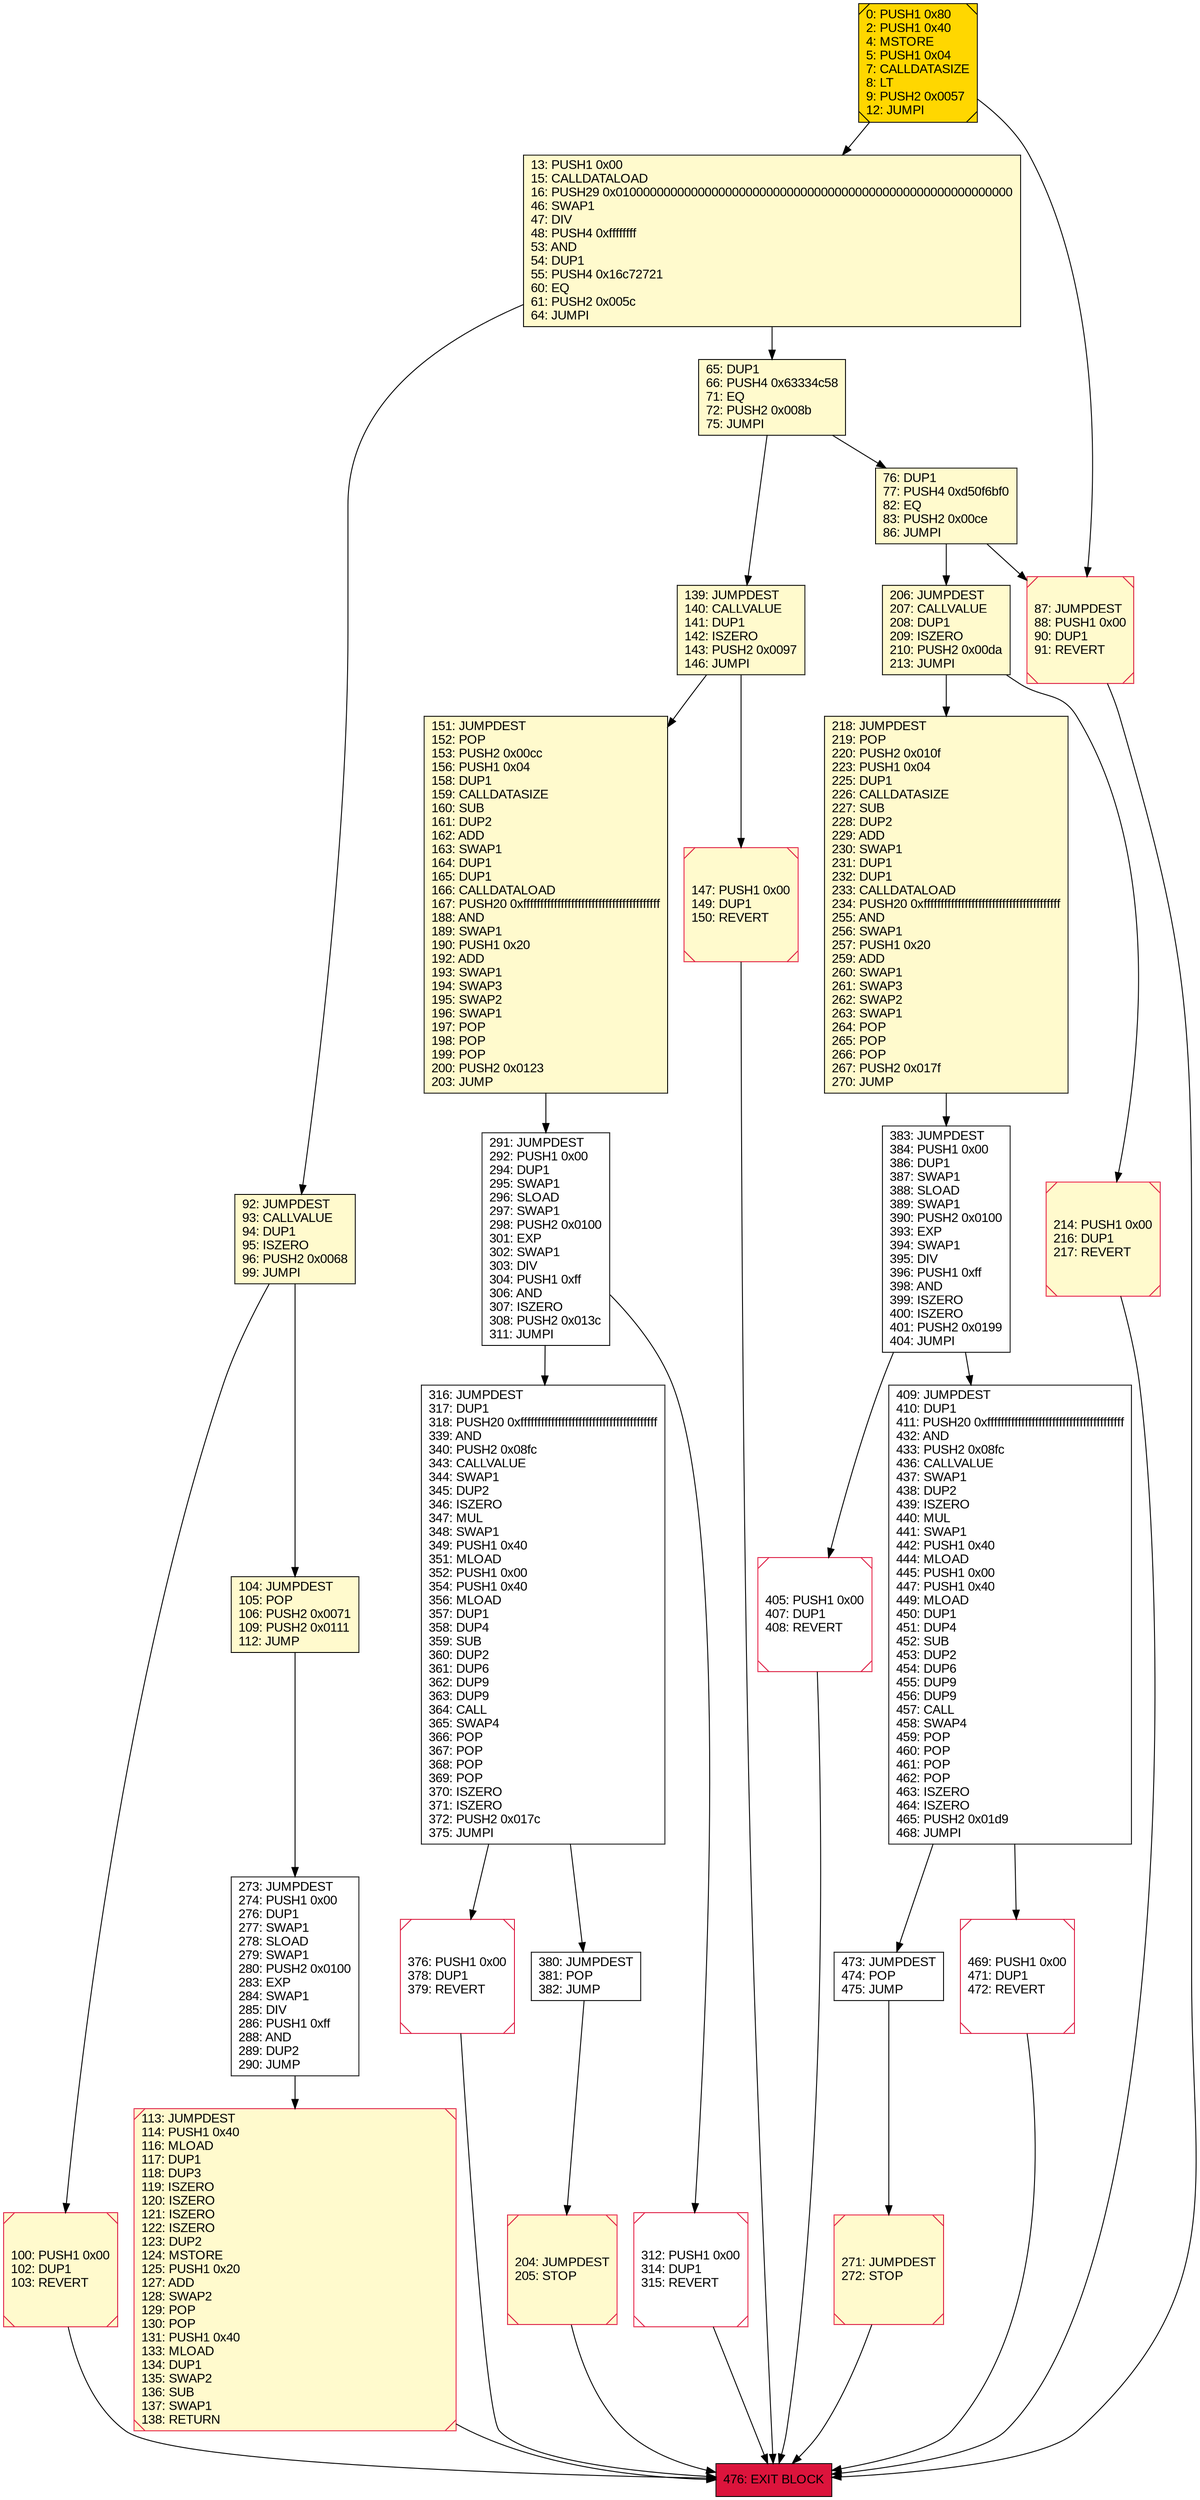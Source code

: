 digraph G {
bgcolor=transparent rankdir=UD;
node [shape=box style=filled color=black fillcolor=white fontname=arial fontcolor=black];
218 [label="218: JUMPDEST\l219: POP\l220: PUSH2 0x010f\l223: PUSH1 0x04\l225: DUP1\l226: CALLDATASIZE\l227: SUB\l228: DUP2\l229: ADD\l230: SWAP1\l231: DUP1\l232: DUP1\l233: CALLDATALOAD\l234: PUSH20 0xffffffffffffffffffffffffffffffffffffffff\l255: AND\l256: SWAP1\l257: PUSH1 0x20\l259: ADD\l260: SWAP1\l261: SWAP3\l262: SWAP2\l263: SWAP1\l264: POP\l265: POP\l266: POP\l267: PUSH2 0x017f\l270: JUMP\l" fillcolor=lemonchiffon ];
100 [label="100: PUSH1 0x00\l102: DUP1\l103: REVERT\l" fillcolor=lemonchiffon shape=Msquare color=crimson ];
13 [label="13: PUSH1 0x00\l15: CALLDATALOAD\l16: PUSH29 0x0100000000000000000000000000000000000000000000000000000000\l46: SWAP1\l47: DIV\l48: PUSH4 0xffffffff\l53: AND\l54: DUP1\l55: PUSH4 0x16c72721\l60: EQ\l61: PUSH2 0x005c\l64: JUMPI\l" fillcolor=lemonchiffon ];
383 [label="383: JUMPDEST\l384: PUSH1 0x00\l386: DUP1\l387: SWAP1\l388: SLOAD\l389: SWAP1\l390: PUSH2 0x0100\l393: EXP\l394: SWAP1\l395: DIV\l396: PUSH1 0xff\l398: AND\l399: ISZERO\l400: ISZERO\l401: PUSH2 0x0199\l404: JUMPI\l" ];
113 [label="113: JUMPDEST\l114: PUSH1 0x40\l116: MLOAD\l117: DUP1\l118: DUP3\l119: ISZERO\l120: ISZERO\l121: ISZERO\l122: ISZERO\l123: DUP2\l124: MSTORE\l125: PUSH1 0x20\l127: ADD\l128: SWAP2\l129: POP\l130: POP\l131: PUSH1 0x40\l133: MLOAD\l134: DUP1\l135: SWAP2\l136: SUB\l137: SWAP1\l138: RETURN\l" fillcolor=lemonchiffon shape=Msquare color=crimson ];
104 [label="104: JUMPDEST\l105: POP\l106: PUSH2 0x0071\l109: PUSH2 0x0111\l112: JUMP\l" fillcolor=lemonchiffon ];
87 [label="87: JUMPDEST\l88: PUSH1 0x00\l90: DUP1\l91: REVERT\l" fillcolor=lemonchiffon shape=Msquare color=crimson ];
76 [label="76: DUP1\l77: PUSH4 0xd50f6bf0\l82: EQ\l83: PUSH2 0x00ce\l86: JUMPI\l" fillcolor=lemonchiffon ];
291 [label="291: JUMPDEST\l292: PUSH1 0x00\l294: DUP1\l295: SWAP1\l296: SLOAD\l297: SWAP1\l298: PUSH2 0x0100\l301: EXP\l302: SWAP1\l303: DIV\l304: PUSH1 0xff\l306: AND\l307: ISZERO\l308: PUSH2 0x013c\l311: JUMPI\l" ];
65 [label="65: DUP1\l66: PUSH4 0x63334c58\l71: EQ\l72: PUSH2 0x008b\l75: JUMPI\l" fillcolor=lemonchiffon ];
204 [label="204: JUMPDEST\l205: STOP\l" fillcolor=lemonchiffon shape=Msquare color=crimson ];
92 [label="92: JUMPDEST\l93: CALLVALUE\l94: DUP1\l95: ISZERO\l96: PUSH2 0x0068\l99: JUMPI\l" fillcolor=lemonchiffon ];
312 [label="312: PUSH1 0x00\l314: DUP1\l315: REVERT\l" shape=Msquare color=crimson ];
376 [label="376: PUSH1 0x00\l378: DUP1\l379: REVERT\l" shape=Msquare color=crimson ];
271 [label="271: JUMPDEST\l272: STOP\l" fillcolor=lemonchiffon shape=Msquare color=crimson ];
380 [label="380: JUMPDEST\l381: POP\l382: JUMP\l" ];
476 [label="476: EXIT BLOCK\l" fillcolor=crimson ];
151 [label="151: JUMPDEST\l152: POP\l153: PUSH2 0x00cc\l156: PUSH1 0x04\l158: DUP1\l159: CALLDATASIZE\l160: SUB\l161: DUP2\l162: ADD\l163: SWAP1\l164: DUP1\l165: DUP1\l166: CALLDATALOAD\l167: PUSH20 0xffffffffffffffffffffffffffffffffffffffff\l188: AND\l189: SWAP1\l190: PUSH1 0x20\l192: ADD\l193: SWAP1\l194: SWAP3\l195: SWAP2\l196: SWAP1\l197: POP\l198: POP\l199: POP\l200: PUSH2 0x0123\l203: JUMP\l" fillcolor=lemonchiffon ];
316 [label="316: JUMPDEST\l317: DUP1\l318: PUSH20 0xffffffffffffffffffffffffffffffffffffffff\l339: AND\l340: PUSH2 0x08fc\l343: CALLVALUE\l344: SWAP1\l345: DUP2\l346: ISZERO\l347: MUL\l348: SWAP1\l349: PUSH1 0x40\l351: MLOAD\l352: PUSH1 0x00\l354: PUSH1 0x40\l356: MLOAD\l357: DUP1\l358: DUP4\l359: SUB\l360: DUP2\l361: DUP6\l362: DUP9\l363: DUP9\l364: CALL\l365: SWAP4\l366: POP\l367: POP\l368: POP\l369: POP\l370: ISZERO\l371: ISZERO\l372: PUSH2 0x017c\l375: JUMPI\l" ];
139 [label="139: JUMPDEST\l140: CALLVALUE\l141: DUP1\l142: ISZERO\l143: PUSH2 0x0097\l146: JUMPI\l" fillcolor=lemonchiffon ];
409 [label="409: JUMPDEST\l410: DUP1\l411: PUSH20 0xffffffffffffffffffffffffffffffffffffffff\l432: AND\l433: PUSH2 0x08fc\l436: CALLVALUE\l437: SWAP1\l438: DUP2\l439: ISZERO\l440: MUL\l441: SWAP1\l442: PUSH1 0x40\l444: MLOAD\l445: PUSH1 0x00\l447: PUSH1 0x40\l449: MLOAD\l450: DUP1\l451: DUP4\l452: SUB\l453: DUP2\l454: DUP6\l455: DUP9\l456: DUP9\l457: CALL\l458: SWAP4\l459: POP\l460: POP\l461: POP\l462: POP\l463: ISZERO\l464: ISZERO\l465: PUSH2 0x01d9\l468: JUMPI\l" ];
206 [label="206: JUMPDEST\l207: CALLVALUE\l208: DUP1\l209: ISZERO\l210: PUSH2 0x00da\l213: JUMPI\l" fillcolor=lemonchiffon ];
147 [label="147: PUSH1 0x00\l149: DUP1\l150: REVERT\l" fillcolor=lemonchiffon shape=Msquare color=crimson ];
405 [label="405: PUSH1 0x00\l407: DUP1\l408: REVERT\l" shape=Msquare color=crimson ];
469 [label="469: PUSH1 0x00\l471: DUP1\l472: REVERT\l" shape=Msquare color=crimson ];
273 [label="273: JUMPDEST\l274: PUSH1 0x00\l276: DUP1\l277: SWAP1\l278: SLOAD\l279: SWAP1\l280: PUSH2 0x0100\l283: EXP\l284: SWAP1\l285: DIV\l286: PUSH1 0xff\l288: AND\l289: DUP2\l290: JUMP\l" ];
214 [label="214: PUSH1 0x00\l216: DUP1\l217: REVERT\l" fillcolor=lemonchiffon shape=Msquare color=crimson ];
0 [label="0: PUSH1 0x80\l2: PUSH1 0x40\l4: MSTORE\l5: PUSH1 0x04\l7: CALLDATASIZE\l8: LT\l9: PUSH2 0x0057\l12: JUMPI\l" fillcolor=lemonchiffon shape=Msquare fillcolor=gold ];
473 [label="473: JUMPDEST\l474: POP\l475: JUMP\l" ];
65 -> 76;
380 -> 204;
204 -> 476;
312 -> 476;
316 -> 380;
376 -> 476;
76 -> 87;
271 -> 476;
316 -> 376;
92 -> 104;
151 -> 291;
291 -> 316;
291 -> 312;
87 -> 476;
218 -> 383;
409 -> 469;
113 -> 476;
139 -> 147;
13 -> 65;
100 -> 476;
409 -> 473;
92 -> 100;
13 -> 92;
206 -> 214;
104 -> 273;
473 -> 271;
383 -> 409;
405 -> 476;
469 -> 476;
206 -> 218;
214 -> 476;
0 -> 87;
147 -> 476;
65 -> 139;
273 -> 113;
383 -> 405;
0 -> 13;
76 -> 206;
139 -> 151;
}